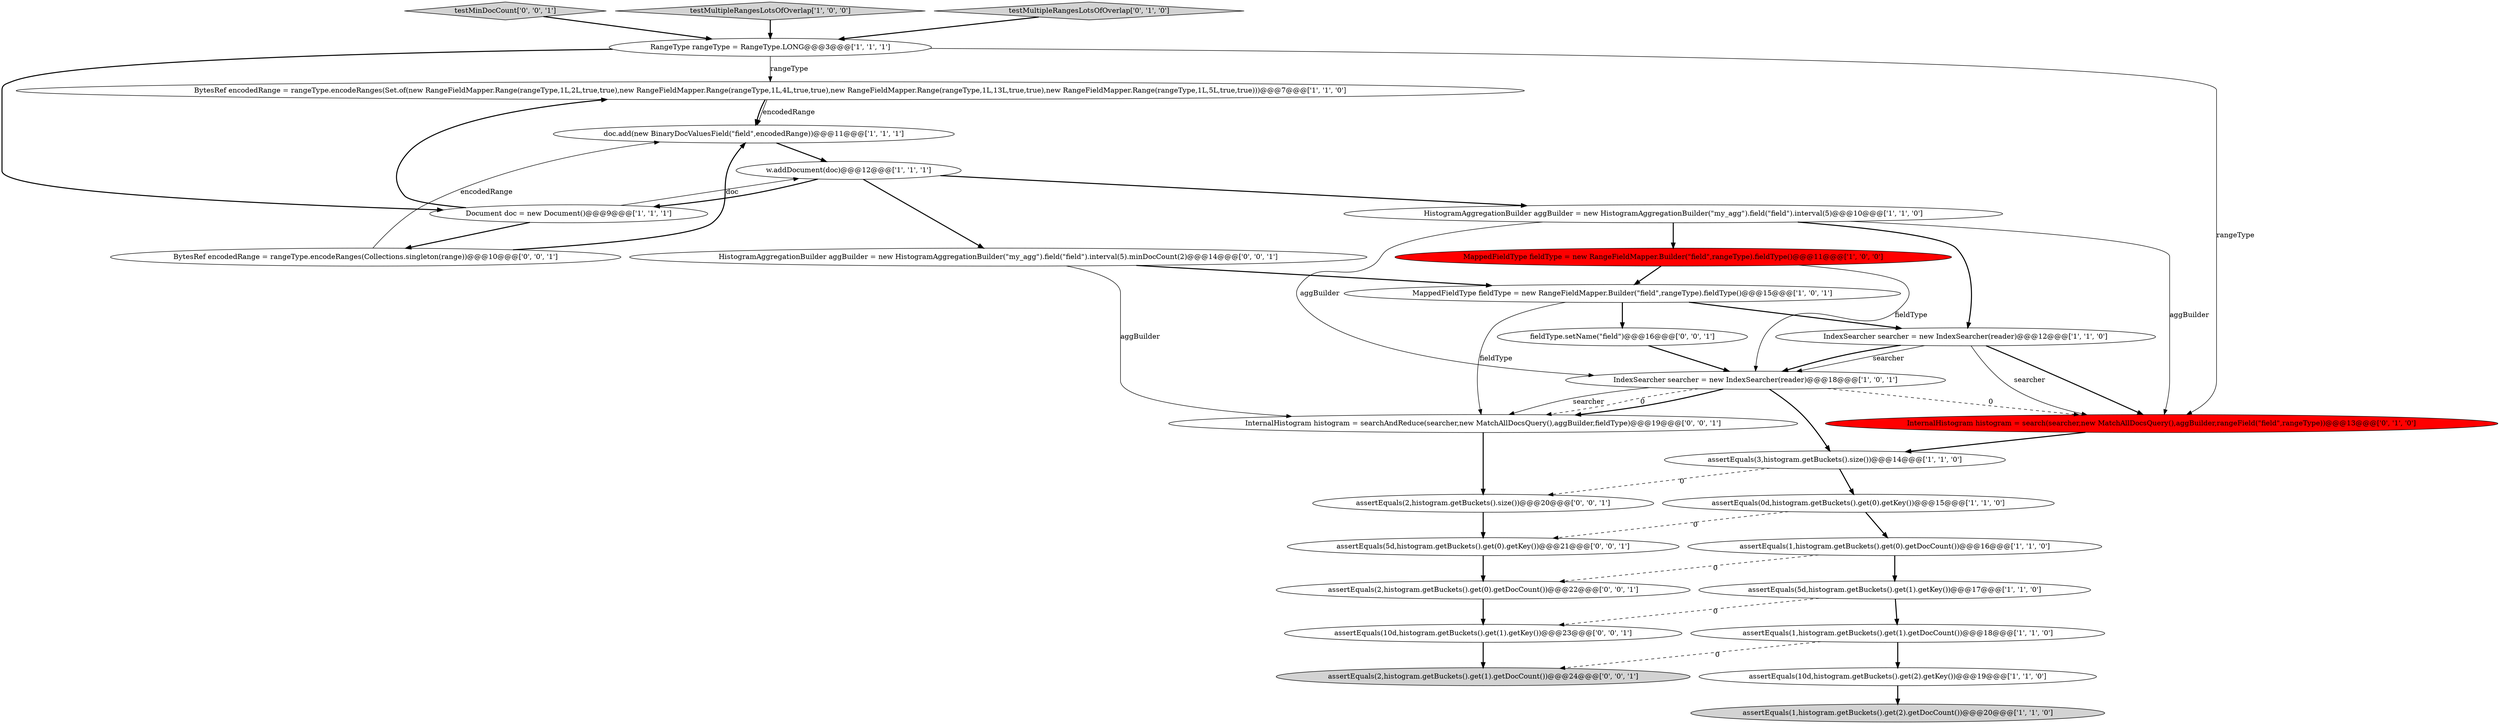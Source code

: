 digraph {
5 [style = filled, label = "BytesRef encodedRange = rangeType.encodeRanges(Set.of(new RangeFieldMapper.Range(rangeType,1L,2L,true,true),new RangeFieldMapper.Range(rangeType,1L,4L,true,true),new RangeFieldMapper.Range(rangeType,1L,13L,true,true),new RangeFieldMapper.Range(rangeType,1L,5L,true,true)))@@@7@@@['1', '1', '0']", fillcolor = white, shape = ellipse image = "AAA0AAABBB1BBB"];
6 [style = filled, label = "RangeType rangeType = RangeType.LONG@@@3@@@['1', '1', '1']", fillcolor = white, shape = ellipse image = "AAA0AAABBB1BBB"];
17 [style = filled, label = "Document doc = new Document()@@@9@@@['1', '1', '1']", fillcolor = white, shape = ellipse image = "AAA0AAABBB1BBB"];
24 [style = filled, label = "testMinDocCount['0', '0', '1']", fillcolor = lightgray, shape = diamond image = "AAA0AAABBB3BBB"];
4 [style = filled, label = "testMultipleRangesLotsOfOverlap['1', '0', '0']", fillcolor = lightgray, shape = diamond image = "AAA0AAABBB1BBB"];
26 [style = filled, label = "BytesRef encodedRange = rangeType.encodeRanges(Collections.singleton(range))@@@10@@@['0', '0', '1']", fillcolor = white, shape = ellipse image = "AAA0AAABBB3BBB"];
16 [style = filled, label = "doc.add(new BinaryDocValuesField(\"field\",encodedRange))@@@11@@@['1', '1', '1']", fillcolor = white, shape = ellipse image = "AAA0AAABBB1BBB"];
8 [style = filled, label = "w.addDocument(doc)@@@12@@@['1', '1', '1']", fillcolor = white, shape = ellipse image = "AAA0AAABBB1BBB"];
0 [style = filled, label = "MappedFieldType fieldType = new RangeFieldMapper.Builder(\"field\",rangeType).fieldType()@@@15@@@['1', '0', '1']", fillcolor = white, shape = ellipse image = "AAA0AAABBB1BBB"];
22 [style = filled, label = "fieldType.setName(\"field\")@@@16@@@['0', '0', '1']", fillcolor = white, shape = ellipse image = "AAA0AAABBB3BBB"];
3 [style = filled, label = "HistogramAggregationBuilder aggBuilder = new HistogramAggregationBuilder(\"my_agg\").field(\"field\").interval(5)@@@10@@@['1', '1', '0']", fillcolor = white, shape = ellipse image = "AAA0AAABBB1BBB"];
28 [style = filled, label = "assertEquals(5d,histogram.getBuckets().get(0).getKey())@@@21@@@['0', '0', '1']", fillcolor = white, shape = ellipse image = "AAA0AAABBB3BBB"];
20 [style = filled, label = "assertEquals(2,histogram.getBuckets().get(1).getDocCount())@@@24@@@['0', '0', '1']", fillcolor = lightgray, shape = ellipse image = "AAA0AAABBB3BBB"];
7 [style = filled, label = "assertEquals(10d,histogram.getBuckets().get(2).getKey())@@@19@@@['1', '1', '0']", fillcolor = white, shape = ellipse image = "AAA0AAABBB1BBB"];
19 [style = filled, label = "InternalHistogram histogram = search(searcher,new MatchAllDocsQuery(),aggBuilder,rangeField(\"field\",rangeType))@@@13@@@['0', '1', '0']", fillcolor = red, shape = ellipse image = "AAA1AAABBB2BBB"];
27 [style = filled, label = "assertEquals(10d,histogram.getBuckets().get(1).getKey())@@@23@@@['0', '0', '1']", fillcolor = white, shape = ellipse image = "AAA0AAABBB3BBB"];
12 [style = filled, label = "assertEquals(0d,histogram.getBuckets().get(0).getKey())@@@15@@@['1', '1', '0']", fillcolor = white, shape = ellipse image = "AAA0AAABBB1BBB"];
9 [style = filled, label = "assertEquals(5d,histogram.getBuckets().get(1).getKey())@@@17@@@['1', '1', '0']", fillcolor = white, shape = ellipse image = "AAA0AAABBB1BBB"];
13 [style = filled, label = "assertEquals(1,histogram.getBuckets().get(2).getDocCount())@@@20@@@['1', '1', '0']", fillcolor = lightgray, shape = ellipse image = "AAA0AAABBB1BBB"];
11 [style = filled, label = "IndexSearcher searcher = new IndexSearcher(reader)@@@18@@@['1', '0', '1']", fillcolor = white, shape = ellipse image = "AAA0AAABBB1BBB"];
2 [style = filled, label = "assertEquals(1,histogram.getBuckets().get(1).getDocCount())@@@18@@@['1', '1', '0']", fillcolor = white, shape = ellipse image = "AAA0AAABBB1BBB"];
18 [style = filled, label = "testMultipleRangesLotsOfOverlap['0', '1', '0']", fillcolor = lightgray, shape = diamond image = "AAA0AAABBB2BBB"];
10 [style = filled, label = "IndexSearcher searcher = new IndexSearcher(reader)@@@12@@@['1', '1', '0']", fillcolor = white, shape = ellipse image = "AAA0AAABBB1BBB"];
1 [style = filled, label = "MappedFieldType fieldType = new RangeFieldMapper.Builder(\"field\",rangeType).fieldType()@@@11@@@['1', '0', '0']", fillcolor = red, shape = ellipse image = "AAA1AAABBB1BBB"];
14 [style = filled, label = "assertEquals(3,histogram.getBuckets().size())@@@14@@@['1', '1', '0']", fillcolor = white, shape = ellipse image = "AAA0AAABBB1BBB"];
25 [style = filled, label = "InternalHistogram histogram = searchAndReduce(searcher,new MatchAllDocsQuery(),aggBuilder,fieldType)@@@19@@@['0', '0', '1']", fillcolor = white, shape = ellipse image = "AAA0AAABBB3BBB"];
29 [style = filled, label = "HistogramAggregationBuilder aggBuilder = new HistogramAggregationBuilder(\"my_agg\").field(\"field\").interval(5).minDocCount(2)@@@14@@@['0', '0', '1']", fillcolor = white, shape = ellipse image = "AAA0AAABBB3BBB"];
21 [style = filled, label = "assertEquals(2,histogram.getBuckets().size())@@@20@@@['0', '0', '1']", fillcolor = white, shape = ellipse image = "AAA0AAABBB3BBB"];
23 [style = filled, label = "assertEquals(2,histogram.getBuckets().get(0).getDocCount())@@@22@@@['0', '0', '1']", fillcolor = white, shape = ellipse image = "AAA0AAABBB3BBB"];
15 [style = filled, label = "assertEquals(1,histogram.getBuckets().get(0).getDocCount())@@@16@@@['1', '1', '0']", fillcolor = white, shape = ellipse image = "AAA0AAABBB1BBB"];
7->13 [style = bold, label=""];
6->17 [style = bold, label=""];
17->8 [style = solid, label="doc"];
6->19 [style = solid, label="rangeType"];
17->5 [style = bold, label=""];
17->26 [style = bold, label=""];
15->23 [style = dashed, label="0"];
2->20 [style = dashed, label="0"];
29->25 [style = solid, label="aggBuilder"];
3->1 [style = bold, label=""];
16->8 [style = bold, label=""];
23->27 [style = bold, label=""];
11->14 [style = bold, label=""];
9->2 [style = bold, label=""];
4->6 [style = bold, label=""];
6->5 [style = solid, label="rangeType"];
10->19 [style = bold, label=""];
8->3 [style = bold, label=""];
12->15 [style = bold, label=""];
29->0 [style = bold, label=""];
9->27 [style = dashed, label="0"];
11->25 [style = solid, label="searcher"];
1->0 [style = bold, label=""];
3->19 [style = solid, label="aggBuilder"];
3->11 [style = solid, label="aggBuilder"];
26->16 [style = solid, label="encodedRange"];
21->28 [style = bold, label=""];
5->16 [style = bold, label=""];
8->17 [style = bold, label=""];
3->10 [style = bold, label=""];
26->16 [style = bold, label=""];
5->16 [style = solid, label="encodedRange"];
0->10 [style = bold, label=""];
19->14 [style = bold, label=""];
0->25 [style = solid, label="fieldType"];
18->6 [style = bold, label=""];
11->19 [style = dashed, label="0"];
15->9 [style = bold, label=""];
28->23 [style = bold, label=""];
12->28 [style = dashed, label="0"];
0->22 [style = bold, label=""];
14->12 [style = bold, label=""];
11->25 [style = dashed, label="0"];
14->21 [style = dashed, label="0"];
2->7 [style = bold, label=""];
10->19 [style = solid, label="searcher"];
24->6 [style = bold, label=""];
1->11 [style = solid, label="fieldType"];
27->20 [style = bold, label=""];
8->29 [style = bold, label=""];
22->11 [style = bold, label=""];
25->21 [style = bold, label=""];
10->11 [style = solid, label="searcher"];
11->25 [style = bold, label=""];
10->11 [style = bold, label=""];
}
